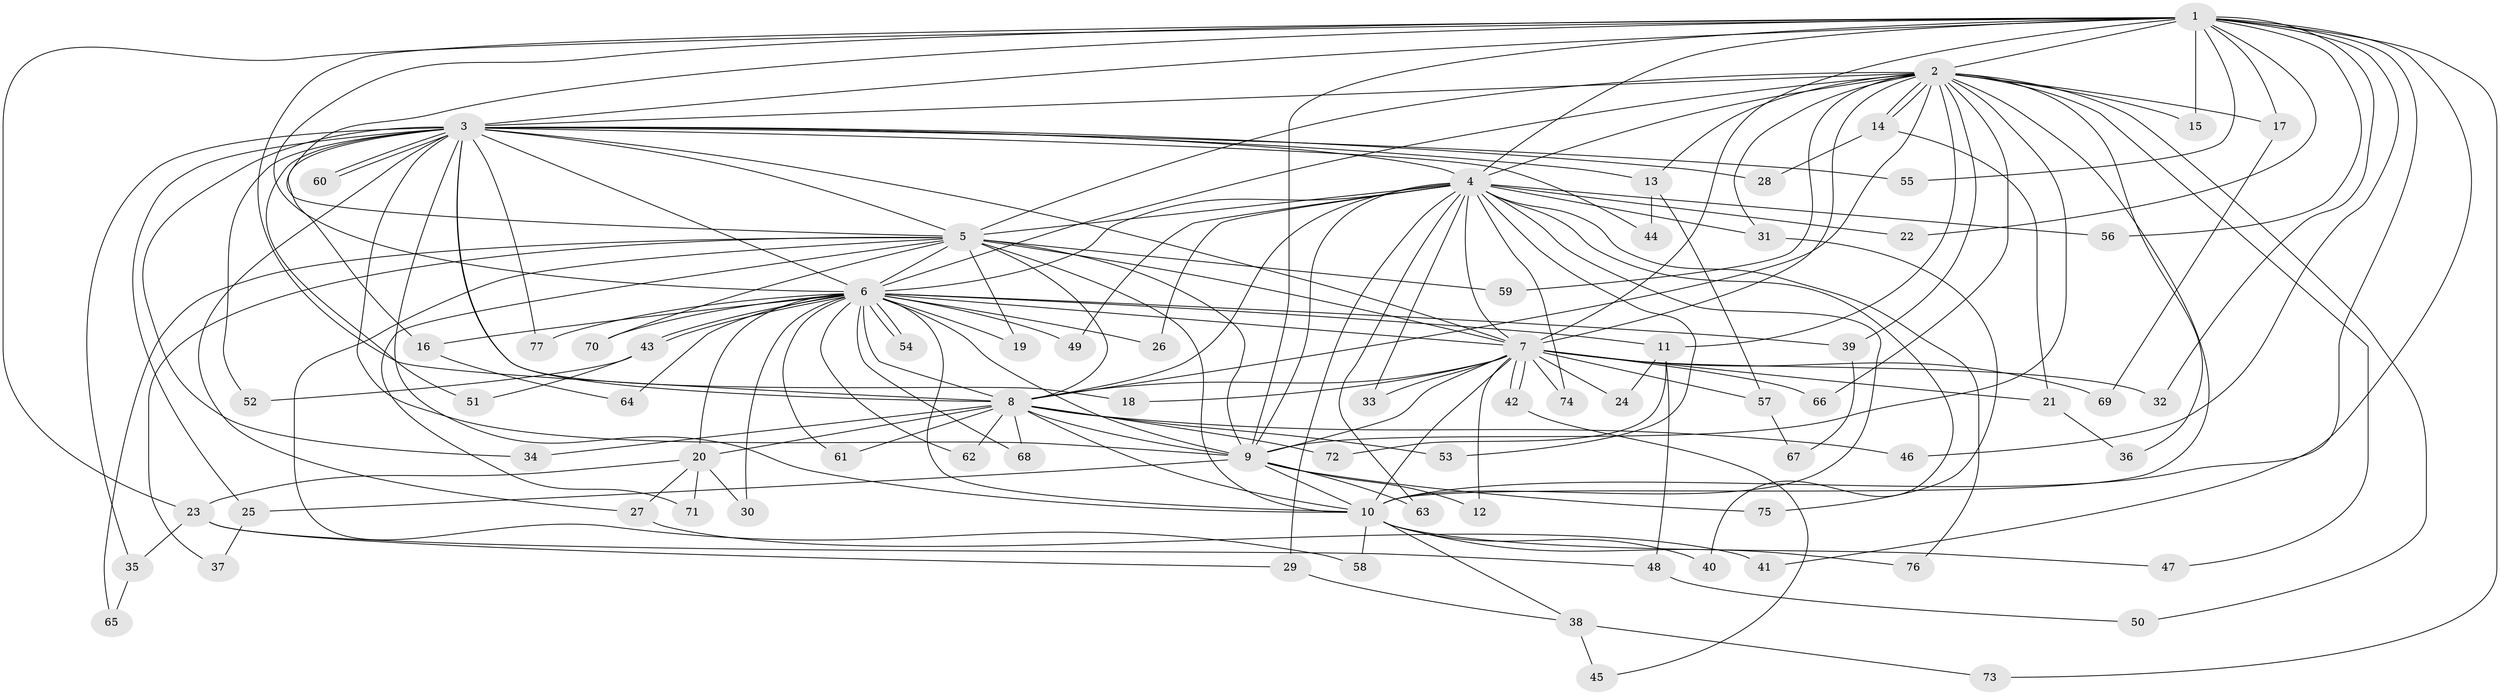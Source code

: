 // coarse degree distribution, {9: 0.07692307692307693, 21: 0.02564102564102564, 19: 0.02564102564102564, 7: 0.07692307692307693, 16: 0.02564102564102564, 5: 0.02564102564102564, 2: 0.41025641025641024, 4: 0.05128205128205128, 3: 0.1794871794871795, 10: 0.02564102564102564, 6: 0.02564102564102564, 1: 0.05128205128205128}
// Generated by graph-tools (version 1.1) at 2025/49/03/04/25 22:49:37]
// undirected, 77 vertices, 179 edges
graph export_dot {
  node [color=gray90,style=filled];
  1;
  2;
  3;
  4;
  5;
  6;
  7;
  8;
  9;
  10;
  11;
  12;
  13;
  14;
  15;
  16;
  17;
  18;
  19;
  20;
  21;
  22;
  23;
  24;
  25;
  26;
  27;
  28;
  29;
  30;
  31;
  32;
  33;
  34;
  35;
  36;
  37;
  38;
  39;
  40;
  41;
  42;
  43;
  44;
  45;
  46;
  47;
  48;
  49;
  50;
  51;
  52;
  53;
  54;
  55;
  56;
  57;
  58;
  59;
  60;
  61;
  62;
  63;
  64;
  65;
  66;
  67;
  68;
  69;
  70;
  71;
  72;
  73;
  74;
  75;
  76;
  77;
  1 -- 2;
  1 -- 3;
  1 -- 4;
  1 -- 5;
  1 -- 6;
  1 -- 7;
  1 -- 8;
  1 -- 9;
  1 -- 10;
  1 -- 15;
  1 -- 17;
  1 -- 22;
  1 -- 23;
  1 -- 32;
  1 -- 41;
  1 -- 46;
  1 -- 55;
  1 -- 56;
  1 -- 73;
  2 -- 3;
  2 -- 4;
  2 -- 5;
  2 -- 6;
  2 -- 7;
  2 -- 8;
  2 -- 9;
  2 -- 10;
  2 -- 11;
  2 -- 13;
  2 -- 14;
  2 -- 14;
  2 -- 15;
  2 -- 17;
  2 -- 31;
  2 -- 36;
  2 -- 39;
  2 -- 47;
  2 -- 50;
  2 -- 59;
  2 -- 66;
  3 -- 4;
  3 -- 5;
  3 -- 6;
  3 -- 7;
  3 -- 8;
  3 -- 9;
  3 -- 10;
  3 -- 13;
  3 -- 16;
  3 -- 18;
  3 -- 25;
  3 -- 27;
  3 -- 28;
  3 -- 34;
  3 -- 35;
  3 -- 44;
  3 -- 51;
  3 -- 52;
  3 -- 55;
  3 -- 60;
  3 -- 60;
  3 -- 77;
  4 -- 5;
  4 -- 6;
  4 -- 7;
  4 -- 8;
  4 -- 9;
  4 -- 10;
  4 -- 22;
  4 -- 26;
  4 -- 29;
  4 -- 31;
  4 -- 33;
  4 -- 40;
  4 -- 49;
  4 -- 53;
  4 -- 56;
  4 -- 63;
  4 -- 74;
  4 -- 76;
  5 -- 6;
  5 -- 7;
  5 -- 8;
  5 -- 9;
  5 -- 10;
  5 -- 19;
  5 -- 37;
  5 -- 58;
  5 -- 59;
  5 -- 65;
  5 -- 70;
  5 -- 71;
  6 -- 7;
  6 -- 8;
  6 -- 9;
  6 -- 10;
  6 -- 11;
  6 -- 16;
  6 -- 19;
  6 -- 20;
  6 -- 26;
  6 -- 30;
  6 -- 39;
  6 -- 43;
  6 -- 43;
  6 -- 49;
  6 -- 54;
  6 -- 54;
  6 -- 61;
  6 -- 62;
  6 -- 64;
  6 -- 68;
  6 -- 70;
  6 -- 77;
  7 -- 8;
  7 -- 9;
  7 -- 10;
  7 -- 12;
  7 -- 18;
  7 -- 21;
  7 -- 24;
  7 -- 32;
  7 -- 33;
  7 -- 42;
  7 -- 42;
  7 -- 57;
  7 -- 66;
  7 -- 69;
  7 -- 74;
  8 -- 9;
  8 -- 10;
  8 -- 20;
  8 -- 34;
  8 -- 46;
  8 -- 53;
  8 -- 61;
  8 -- 62;
  8 -- 68;
  8 -- 72;
  9 -- 10;
  9 -- 12;
  9 -- 25;
  9 -- 63;
  9 -- 75;
  10 -- 38;
  10 -- 40;
  10 -- 47;
  10 -- 58;
  10 -- 76;
  11 -- 24;
  11 -- 48;
  11 -- 72;
  13 -- 44;
  13 -- 57;
  14 -- 21;
  14 -- 28;
  16 -- 64;
  17 -- 69;
  20 -- 23;
  20 -- 27;
  20 -- 30;
  20 -- 71;
  21 -- 36;
  23 -- 29;
  23 -- 35;
  23 -- 48;
  25 -- 37;
  27 -- 41;
  29 -- 38;
  31 -- 75;
  35 -- 65;
  38 -- 45;
  38 -- 73;
  39 -- 67;
  42 -- 45;
  43 -- 51;
  43 -- 52;
  48 -- 50;
  57 -- 67;
}
